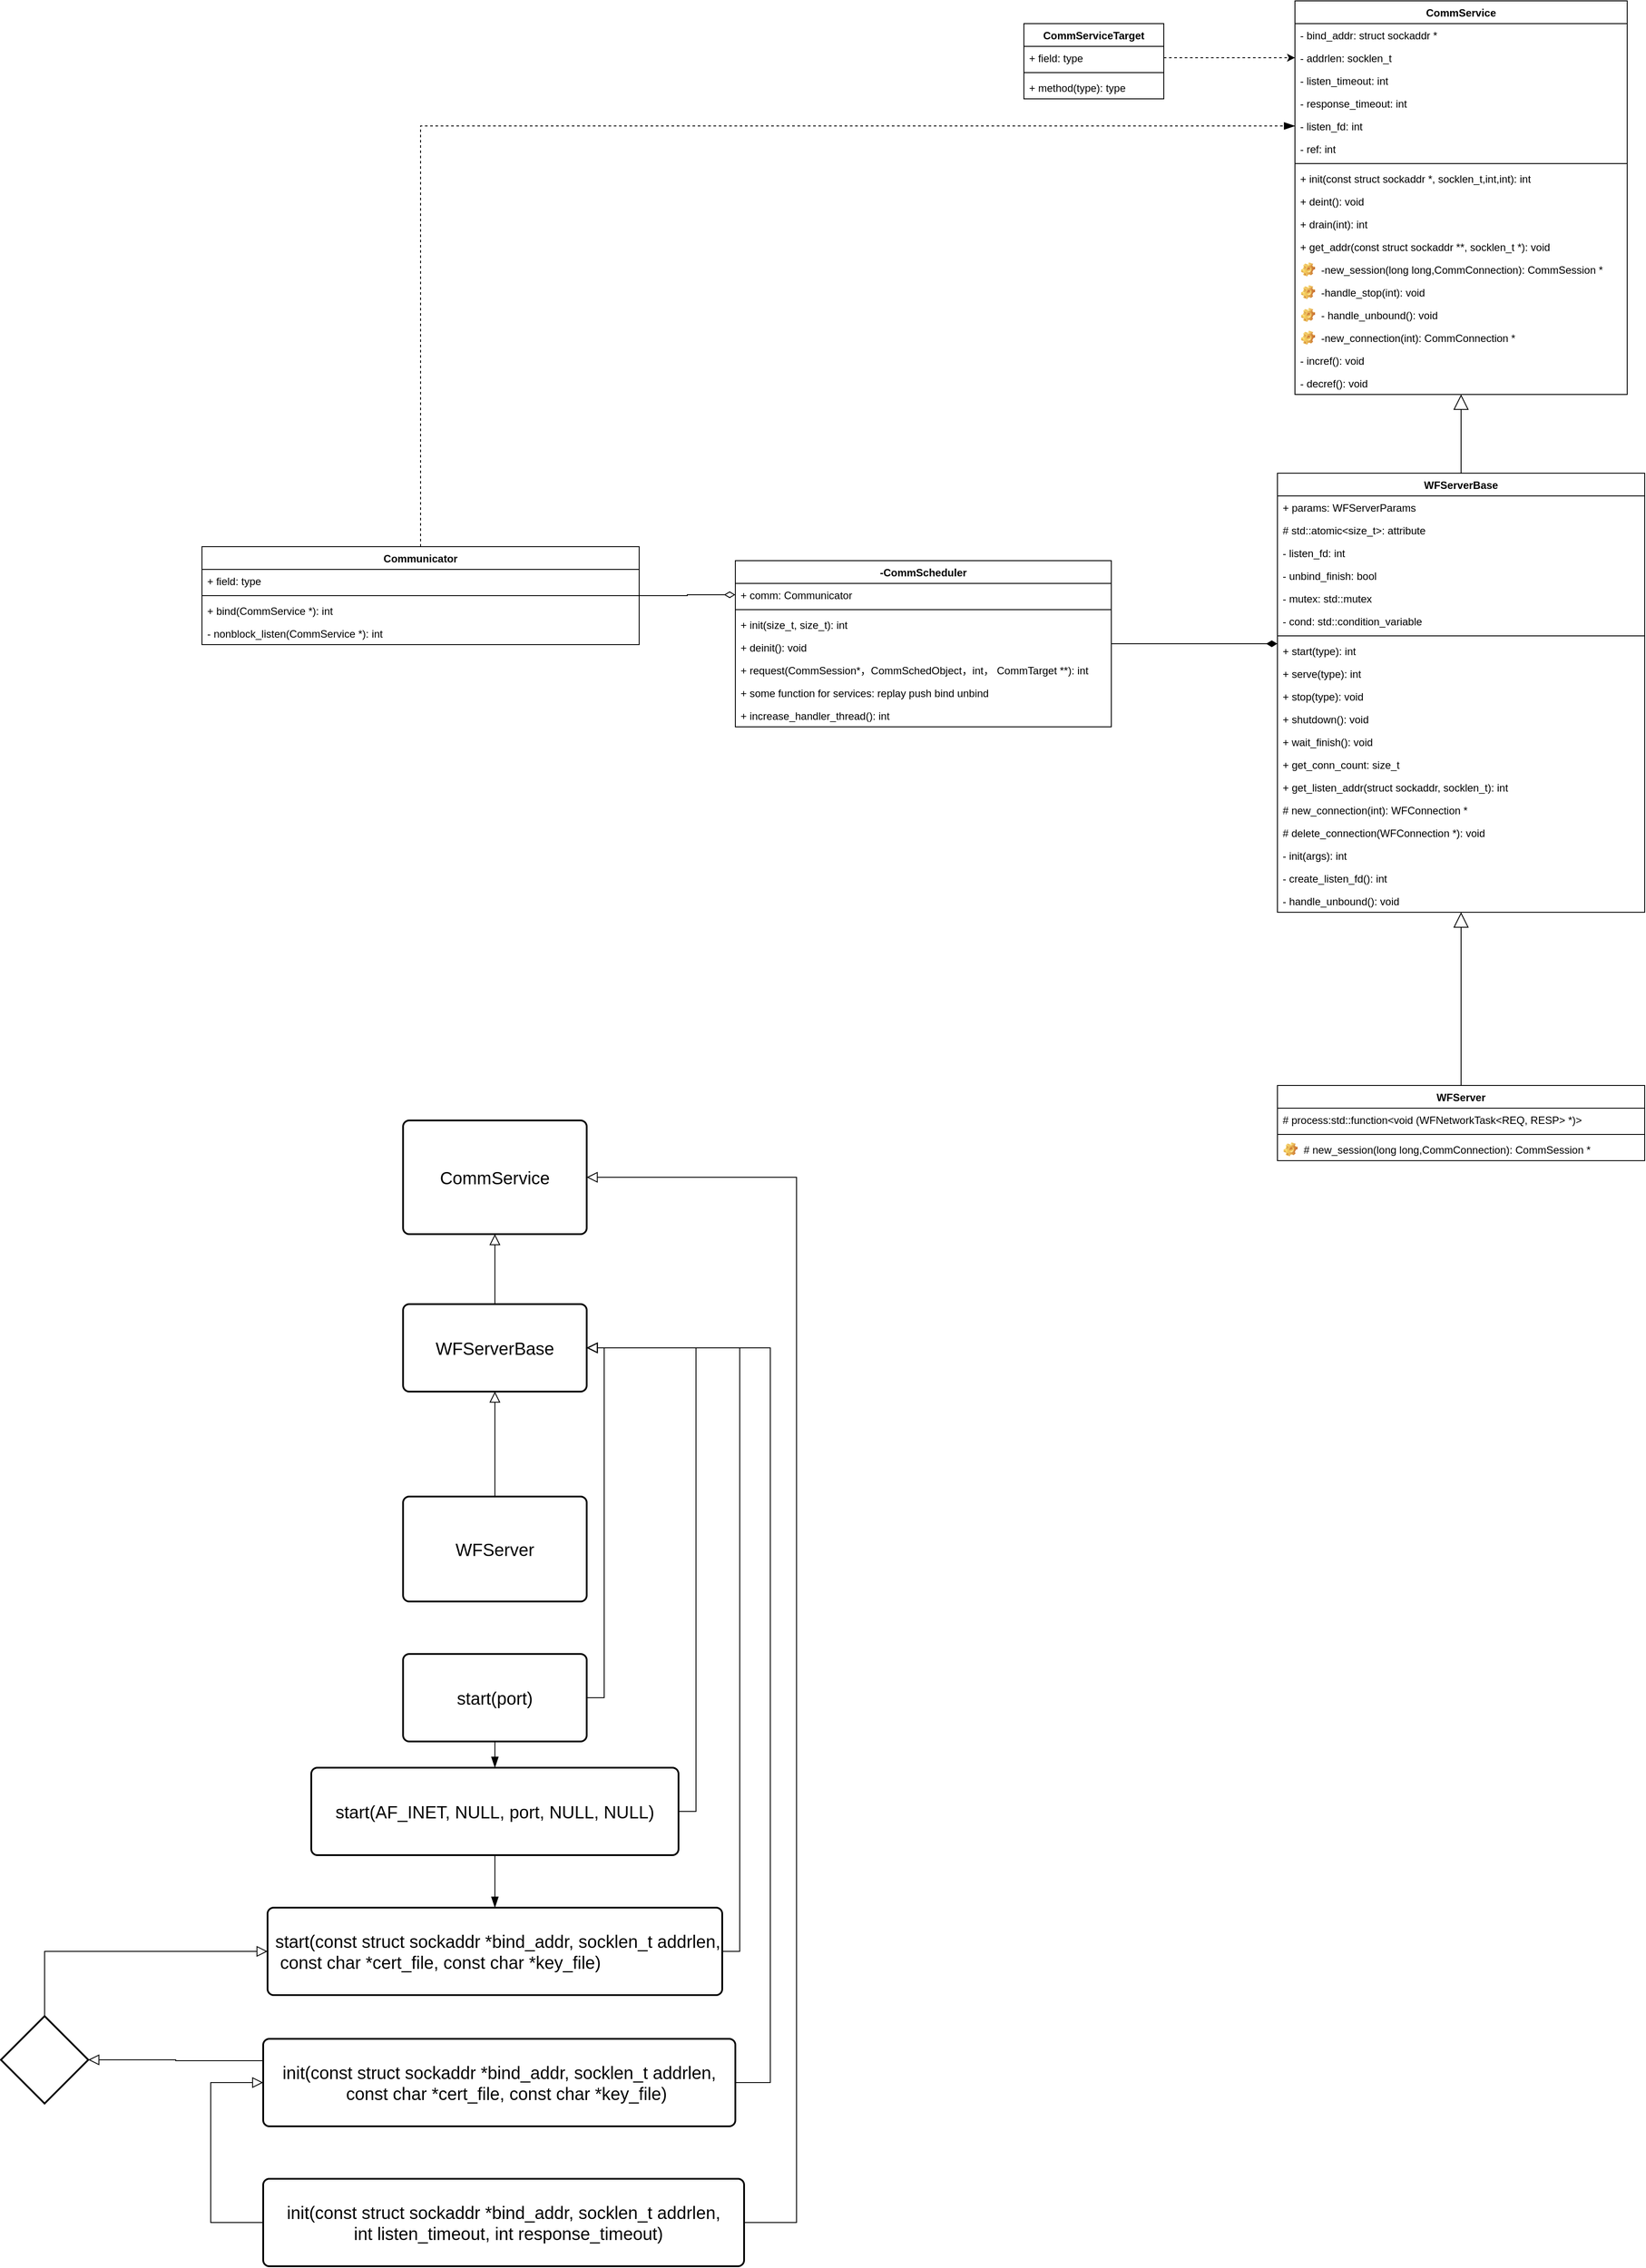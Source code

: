 <mxfile version="17.4.6" type="github">
  <diagram id="-gLdYe9IQShybVuFdfvP" name="Page-1">
    <mxGraphModel dx="2267" dy="2109" grid="1" gridSize="10" guides="1" tooltips="1" connect="1" arrows="1" fold="1" page="1" pageScale="1" pageWidth="827" pageHeight="1169" math="0" shadow="0">
      <root>
        <mxCell id="0" />
        <mxCell id="1" parent="0" />
        <mxCell id="AitUL1UvvsEHuGmrnNIb-12" style="edgeStyle=orthogonalEdgeStyle;rounded=0;orthogonalLoop=1;jettySize=auto;html=1;exitX=0.5;exitY=0;exitDx=0;exitDy=0;entryX=0.5;entryY=1;entryDx=0;entryDy=0;endArrow=block;endFill=0;endSize=15;" parent="1" source="AitUL1UvvsEHuGmrnNIb-1" target="AitUL1UvvsEHuGmrnNIb-6" edge="1">
          <mxGeometry relative="1" as="geometry" />
        </mxCell>
        <mxCell id="AitUL1UvvsEHuGmrnNIb-1" value="WFServer" style="swimlane;fontStyle=1;align=center;verticalAlign=top;childLayout=stackLayout;horizontal=1;startSize=26;horizontalStack=0;resizeParent=1;resizeParentMax=0;resizeLast=0;collapsible=1;marginBottom=0;" parent="1" vertex="1">
          <mxGeometry x="40" y="370" width="420" height="86" as="geometry" />
        </mxCell>
        <mxCell id="AitUL1UvvsEHuGmrnNIb-2" value="# process:std::function&lt;void (WFNetworkTask&lt;REQ, RESP&gt; *)&gt;  " style="text;strokeColor=none;fillColor=none;align=left;verticalAlign=top;spacingLeft=4;spacingRight=4;overflow=hidden;rotatable=0;points=[[0,0.5],[1,0.5]];portConstraint=eastwest;" parent="AitUL1UvvsEHuGmrnNIb-1" vertex="1">
          <mxGeometry y="26" width="420" height="26" as="geometry" />
        </mxCell>
        <mxCell id="AitUL1UvvsEHuGmrnNIb-3" value="" style="line;strokeWidth=1;fillColor=none;align=left;verticalAlign=middle;spacingTop=-1;spacingLeft=3;spacingRight=3;rotatable=0;labelPosition=right;points=[];portConstraint=eastwest;" parent="AitUL1UvvsEHuGmrnNIb-1" vertex="1">
          <mxGeometry y="52" width="420" height="8" as="geometry" />
        </mxCell>
        <mxCell id="AitUL1UvvsEHuGmrnNIb-5" value="# new_session(long long,CommConnection): CommSession *" style="label;fontStyle=0;strokeColor=none;fillColor=none;align=left;verticalAlign=top;overflow=hidden;spacingLeft=28;spacingRight=4;rotatable=0;points=[[0,0.5],[1,0.5]];portConstraint=eastwest;imageWidth=16;imageHeight=16;image=img/clipart/Gear_128x128.png" parent="AitUL1UvvsEHuGmrnNIb-1" vertex="1">
          <mxGeometry y="60" width="420" height="26" as="geometry" />
        </mxCell>
        <mxCell id="AitUL1UvvsEHuGmrnNIb-34" style="edgeStyle=orthogonalEdgeStyle;rounded=0;orthogonalLoop=1;jettySize=auto;html=1;exitX=0.5;exitY=0;exitDx=0;exitDy=0;entryX=0.5;entryY=1;entryDx=0;entryDy=0;endArrow=block;endFill=0;endSize=15;" parent="1" source="AitUL1UvvsEHuGmrnNIb-6" target="AitUL1UvvsEHuGmrnNIb-30" edge="1">
          <mxGeometry relative="1" as="geometry" />
        </mxCell>
        <mxCell id="AitUL1UvvsEHuGmrnNIb-6" value="WFServerBase" style="swimlane;fontStyle=1;align=center;verticalAlign=top;childLayout=stackLayout;horizontal=1;startSize=26;horizontalStack=0;resizeParent=1;resizeParentMax=0;resizeLast=0;collapsible=1;marginBottom=0;" parent="1" vertex="1">
          <mxGeometry x="40" y="-330" width="420" height="502" as="geometry" />
        </mxCell>
        <mxCell id="AitUL1UvvsEHuGmrnNIb-7" value="+ params: WFServerParams" style="text;strokeColor=none;fillColor=none;align=left;verticalAlign=top;spacingLeft=4;spacingRight=4;overflow=hidden;rotatable=0;points=[[0,0.5],[1,0.5]];portConstraint=eastwest;" parent="AitUL1UvvsEHuGmrnNIb-6" vertex="1">
          <mxGeometry y="26" width="420" height="26" as="geometry" />
        </mxCell>
        <mxCell id="AitUL1UvvsEHuGmrnNIb-23" value="# std::atomic&lt;size_t&gt;: attribute" style="text;strokeColor=none;fillColor=none;align=left;verticalAlign=top;spacingLeft=4;spacingRight=4;overflow=hidden;rotatable=0;points=[[0,0.5],[1,0.5]];portConstraint=eastwest;" parent="AitUL1UvvsEHuGmrnNIb-6" vertex="1">
          <mxGeometry y="52" width="420" height="26" as="geometry" />
        </mxCell>
        <mxCell id="AitUL1UvvsEHuGmrnNIb-25" value="- listen_fd: int" style="text;strokeColor=none;fillColor=none;align=left;verticalAlign=top;spacingLeft=4;spacingRight=4;overflow=hidden;rotatable=0;points=[[0,0.5],[1,0.5]];portConstraint=eastwest;" parent="AitUL1UvvsEHuGmrnNIb-6" vertex="1">
          <mxGeometry y="78" width="420" height="26" as="geometry" />
        </mxCell>
        <mxCell id="AitUL1UvvsEHuGmrnNIb-26" value="- unbind_finish: bool" style="text;strokeColor=none;fillColor=none;align=left;verticalAlign=top;spacingLeft=4;spacingRight=4;overflow=hidden;rotatable=0;points=[[0,0.5],[1,0.5]];portConstraint=eastwest;" parent="AitUL1UvvsEHuGmrnNIb-6" vertex="1">
          <mxGeometry y="104" width="420" height="26" as="geometry" />
        </mxCell>
        <mxCell id="AitUL1UvvsEHuGmrnNIb-27" value="- mutex: std::mutex" style="text;strokeColor=none;fillColor=none;align=left;verticalAlign=top;spacingLeft=4;spacingRight=4;overflow=hidden;rotatable=0;points=[[0,0.5],[1,0.5]];portConstraint=eastwest;" parent="AitUL1UvvsEHuGmrnNIb-6" vertex="1">
          <mxGeometry y="130" width="420" height="26" as="geometry" />
        </mxCell>
        <mxCell id="AitUL1UvvsEHuGmrnNIb-28" value="- cond: std::condition_variable" style="text;strokeColor=none;fillColor=none;align=left;verticalAlign=top;spacingLeft=4;spacingRight=4;overflow=hidden;rotatable=0;points=[[0,0.5],[1,0.5]];portConstraint=eastwest;" parent="AitUL1UvvsEHuGmrnNIb-6" vertex="1">
          <mxGeometry y="156" width="420" height="26" as="geometry" />
        </mxCell>
        <mxCell id="AitUL1UvvsEHuGmrnNIb-8" value="" style="line;strokeWidth=1;fillColor=none;align=left;verticalAlign=middle;spacingTop=-1;spacingLeft=3;spacingRight=3;rotatable=0;labelPosition=right;points=[];portConstraint=eastwest;" parent="AitUL1UvvsEHuGmrnNIb-6" vertex="1">
          <mxGeometry y="182" width="420" height="8" as="geometry" />
        </mxCell>
        <mxCell id="AitUL1UvvsEHuGmrnNIb-9" value="+ start(type): int" style="text;strokeColor=none;fillColor=none;align=left;verticalAlign=top;spacingLeft=4;spacingRight=4;overflow=hidden;rotatable=0;points=[[0,0.5],[1,0.5]];portConstraint=eastwest;" parent="AitUL1UvvsEHuGmrnNIb-6" vertex="1">
          <mxGeometry y="190" width="420" height="26" as="geometry" />
        </mxCell>
        <mxCell id="AitUL1UvvsEHuGmrnNIb-13" value="+ serve(type): int" style="text;strokeColor=none;fillColor=none;align=left;verticalAlign=top;spacingLeft=4;spacingRight=4;overflow=hidden;rotatable=0;points=[[0,0.5],[1,0.5]];portConstraint=eastwest;" parent="AitUL1UvvsEHuGmrnNIb-6" vertex="1">
          <mxGeometry y="216" width="420" height="26" as="geometry" />
        </mxCell>
        <mxCell id="AitUL1UvvsEHuGmrnNIb-14" value="+ stop(type): void" style="text;strokeColor=none;fillColor=none;align=left;verticalAlign=top;spacingLeft=4;spacingRight=4;overflow=hidden;rotatable=0;points=[[0,0.5],[1,0.5]];portConstraint=eastwest;" parent="AitUL1UvvsEHuGmrnNIb-6" vertex="1">
          <mxGeometry y="242" width="420" height="26" as="geometry" />
        </mxCell>
        <mxCell id="AitUL1UvvsEHuGmrnNIb-15" value="+ shutdown(): void" style="text;strokeColor=none;fillColor=none;align=left;verticalAlign=top;spacingLeft=4;spacingRight=4;overflow=hidden;rotatable=0;points=[[0,0.5],[1,0.5]];portConstraint=eastwest;" parent="AitUL1UvvsEHuGmrnNIb-6" vertex="1">
          <mxGeometry y="268" width="420" height="26" as="geometry" />
        </mxCell>
        <mxCell id="AitUL1UvvsEHuGmrnNIb-16" value="+ wait_finish(): void" style="text;strokeColor=none;fillColor=none;align=left;verticalAlign=top;spacingLeft=4;spacingRight=4;overflow=hidden;rotatable=0;points=[[0,0.5],[1,0.5]];portConstraint=eastwest;" parent="AitUL1UvvsEHuGmrnNIb-6" vertex="1">
          <mxGeometry y="294" width="420" height="26" as="geometry" />
        </mxCell>
        <mxCell id="AitUL1UvvsEHuGmrnNIb-17" value="+ get_conn_count: size_t" style="text;strokeColor=none;fillColor=none;align=left;verticalAlign=top;spacingLeft=4;spacingRight=4;overflow=hidden;rotatable=0;points=[[0,0.5],[1,0.5]];portConstraint=eastwest;" parent="AitUL1UvvsEHuGmrnNIb-6" vertex="1">
          <mxGeometry y="320" width="420" height="26" as="geometry" />
        </mxCell>
        <mxCell id="AitUL1UvvsEHuGmrnNIb-18" value="+ get_listen_addr(struct sockaddr, socklen_t): int" style="text;strokeColor=none;fillColor=none;align=left;verticalAlign=top;spacingLeft=4;spacingRight=4;overflow=hidden;rotatable=0;points=[[0,0.5],[1,0.5]];portConstraint=eastwest;" parent="AitUL1UvvsEHuGmrnNIb-6" vertex="1">
          <mxGeometry y="346" width="420" height="26" as="geometry" />
        </mxCell>
        <mxCell id="AitUL1UvvsEHuGmrnNIb-19" value="# new_connection(int): WFConnection *" style="text;strokeColor=none;fillColor=none;align=left;verticalAlign=top;spacingLeft=4;spacingRight=4;overflow=hidden;rotatable=0;points=[[0,0.5],[1,0.5]];portConstraint=eastwest;" parent="AitUL1UvvsEHuGmrnNIb-6" vertex="1">
          <mxGeometry y="372" width="420" height="26" as="geometry" />
        </mxCell>
        <mxCell id="AitUL1UvvsEHuGmrnNIb-20" value="# delete_connection(WFConnection *): void" style="text;strokeColor=none;fillColor=none;align=left;verticalAlign=top;spacingLeft=4;spacingRight=4;overflow=hidden;rotatable=0;points=[[0,0.5],[1,0.5]];portConstraint=eastwest;" parent="AitUL1UvvsEHuGmrnNIb-6" vertex="1">
          <mxGeometry y="398" width="420" height="26" as="geometry" />
        </mxCell>
        <mxCell id="AitUL1UvvsEHuGmrnNIb-21" value="- init(args): int" style="text;strokeColor=none;fillColor=none;align=left;verticalAlign=top;spacingLeft=4;spacingRight=4;overflow=hidden;rotatable=0;points=[[0,0.5],[1,0.5]];portConstraint=eastwest;" parent="AitUL1UvvsEHuGmrnNIb-6" vertex="1">
          <mxGeometry y="424" width="420" height="26" as="geometry" />
        </mxCell>
        <mxCell id="AitUL1UvvsEHuGmrnNIb-22" value="- create_listen_fd(): int" style="text;strokeColor=none;fillColor=none;align=left;verticalAlign=top;spacingLeft=4;spacingRight=4;overflow=hidden;rotatable=0;points=[[0,0.5],[1,0.5]];portConstraint=eastwest;" parent="AitUL1UvvsEHuGmrnNIb-6" vertex="1">
          <mxGeometry y="450" width="420" height="26" as="geometry" />
        </mxCell>
        <mxCell id="AitUL1UvvsEHuGmrnNIb-24" value="- handle_unbound(): void" style="text;strokeColor=none;fillColor=none;align=left;verticalAlign=top;spacingLeft=4;spacingRight=4;overflow=hidden;rotatable=0;points=[[0,0.5],[1,0.5]];portConstraint=eastwest;" parent="AitUL1UvvsEHuGmrnNIb-6" vertex="1">
          <mxGeometry y="476" width="420" height="26" as="geometry" />
        </mxCell>
        <mxCell id="AitUL1UvvsEHuGmrnNIb-30" value="CommService" style="swimlane;fontStyle=1;align=center;verticalAlign=top;childLayout=stackLayout;horizontal=1;startSize=26;horizontalStack=0;resizeParent=1;resizeParentMax=0;resizeLast=0;collapsible=1;marginBottom=0;" parent="1" vertex="1">
          <mxGeometry x="60" y="-870" width="380" height="450" as="geometry" />
        </mxCell>
        <mxCell id="AitUL1UvvsEHuGmrnNIb-31" value="- bind_addr: struct sockaddr *" style="text;strokeColor=none;fillColor=none;align=left;verticalAlign=top;spacingLeft=4;spacingRight=4;overflow=hidden;rotatable=0;points=[[0,0.5],[1,0.5]];portConstraint=eastwest;" parent="AitUL1UvvsEHuGmrnNIb-30" vertex="1">
          <mxGeometry y="26" width="380" height="26" as="geometry" />
        </mxCell>
        <mxCell id="XyF5Cgui48ICoQiVa3NC-12" value="- addrlen: socklen_t" style="text;strokeColor=none;fillColor=none;align=left;verticalAlign=top;spacingLeft=4;spacingRight=4;overflow=hidden;rotatable=0;points=[[0,0.5],[1,0.5]];portConstraint=eastwest;" vertex="1" parent="AitUL1UvvsEHuGmrnNIb-30">
          <mxGeometry y="52" width="380" height="26" as="geometry" />
        </mxCell>
        <mxCell id="XyF5Cgui48ICoQiVa3NC-13" value="- listen_timeout: int" style="text;strokeColor=none;fillColor=none;align=left;verticalAlign=top;spacingLeft=4;spacingRight=4;overflow=hidden;rotatable=0;points=[[0,0.5],[1,0.5]];portConstraint=eastwest;" vertex="1" parent="AitUL1UvvsEHuGmrnNIb-30">
          <mxGeometry y="78" width="380" height="26" as="geometry" />
        </mxCell>
        <mxCell id="XyF5Cgui48ICoQiVa3NC-14" value="- response_timeout: int" style="text;strokeColor=none;fillColor=none;align=left;verticalAlign=top;spacingLeft=4;spacingRight=4;overflow=hidden;rotatable=0;points=[[0,0.5],[1,0.5]];portConstraint=eastwest;" vertex="1" parent="AitUL1UvvsEHuGmrnNIb-30">
          <mxGeometry y="104" width="380" height="26" as="geometry" />
        </mxCell>
        <mxCell id="XyF5Cgui48ICoQiVa3NC-16" value="- listen_fd: int" style="text;strokeColor=none;fillColor=none;align=left;verticalAlign=top;spacingLeft=4;spacingRight=4;overflow=hidden;rotatable=0;points=[[0,0.5],[1,0.5]];portConstraint=eastwest;" vertex="1" parent="AitUL1UvvsEHuGmrnNIb-30">
          <mxGeometry y="130" width="380" height="26" as="geometry" />
        </mxCell>
        <mxCell id="XyF5Cgui48ICoQiVa3NC-17" value="- ref: int" style="text;strokeColor=none;fillColor=none;align=left;verticalAlign=top;spacingLeft=4;spacingRight=4;overflow=hidden;rotatable=0;points=[[0,0.5],[1,0.5]];portConstraint=eastwest;" vertex="1" parent="AitUL1UvvsEHuGmrnNIb-30">
          <mxGeometry y="156" width="380" height="26" as="geometry" />
        </mxCell>
        <mxCell id="AitUL1UvvsEHuGmrnNIb-32" value="" style="line;strokeWidth=1;fillColor=none;align=left;verticalAlign=middle;spacingTop=-1;spacingLeft=3;spacingRight=3;rotatable=0;labelPosition=right;points=[];portConstraint=eastwest;" parent="AitUL1UvvsEHuGmrnNIb-30" vertex="1">
          <mxGeometry y="182" width="380" height="8" as="geometry" />
        </mxCell>
        <mxCell id="AitUL1UvvsEHuGmrnNIb-33" value="+ init(const struct sockaddr *, socklen_t,int,int): int" style="text;strokeColor=none;fillColor=none;align=left;verticalAlign=top;spacingLeft=4;spacingRight=4;overflow=hidden;rotatable=0;points=[[0,0.5],[1,0.5]];portConstraint=eastwest;" parent="AitUL1UvvsEHuGmrnNIb-30" vertex="1">
          <mxGeometry y="190" width="380" height="26" as="geometry" />
        </mxCell>
        <mxCell id="XyF5Cgui48ICoQiVa3NC-1" value="+ deint(): void" style="text;strokeColor=none;fillColor=none;align=left;verticalAlign=top;spacingLeft=4;spacingRight=4;overflow=hidden;rotatable=0;points=[[0,0.5],[1,0.5]];portConstraint=eastwest;" vertex="1" parent="AitUL1UvvsEHuGmrnNIb-30">
          <mxGeometry y="216" width="380" height="26" as="geometry" />
        </mxCell>
        <mxCell id="XyF5Cgui48ICoQiVa3NC-2" value="+ drain(int): int" style="text;strokeColor=none;fillColor=none;align=left;verticalAlign=top;spacingLeft=4;spacingRight=4;overflow=hidden;rotatable=0;points=[[0,0.5],[1,0.5]];portConstraint=eastwest;" vertex="1" parent="AitUL1UvvsEHuGmrnNIb-30">
          <mxGeometry y="242" width="380" height="26" as="geometry" />
        </mxCell>
        <mxCell id="XyF5Cgui48ICoQiVa3NC-3" value="+ get_addr(const struct sockaddr **, socklen_t *): void" style="text;strokeColor=none;fillColor=none;align=left;verticalAlign=top;spacingLeft=4;spacingRight=4;overflow=hidden;rotatable=0;points=[[0,0.5],[1,0.5]];portConstraint=eastwest;" vertex="1" parent="AitUL1UvvsEHuGmrnNIb-30">
          <mxGeometry y="268" width="380" height="26" as="geometry" />
        </mxCell>
        <mxCell id="XyF5Cgui48ICoQiVa3NC-7" value="-new_session(long long,CommConnection): CommSession *" style="label;fontStyle=0;strokeColor=none;fillColor=none;align=left;verticalAlign=top;overflow=hidden;spacingLeft=28;spacingRight=4;rotatable=0;points=[[0,0.5],[1,0.5]];portConstraint=eastwest;imageWidth=16;imageHeight=16;image=img/clipart/Gear_128x128.png" vertex="1" parent="AitUL1UvvsEHuGmrnNIb-30">
          <mxGeometry y="294" width="380" height="26" as="geometry" />
        </mxCell>
        <mxCell id="XyF5Cgui48ICoQiVa3NC-9" value="-handle_stop(int): void" style="label;fontStyle=0;strokeColor=none;fillColor=none;align=left;verticalAlign=top;overflow=hidden;spacingLeft=28;spacingRight=4;rotatable=0;points=[[0,0.5],[1,0.5]];portConstraint=eastwest;imageWidth=16;imageHeight=16;image=img/clipart/Gear_128x128.png" vertex="1" parent="AitUL1UvvsEHuGmrnNIb-30">
          <mxGeometry y="320" width="380" height="26" as="geometry" />
        </mxCell>
        <mxCell id="XyF5Cgui48ICoQiVa3NC-8" value="- handle_unbound(): void" style="label;fontStyle=0;strokeColor=none;fillColor=none;align=left;verticalAlign=top;overflow=hidden;spacingLeft=28;spacingRight=4;rotatable=0;points=[[0,0.5],[1,0.5]];portConstraint=eastwest;imageWidth=16;imageHeight=16;image=img/clipart/Gear_128x128.png" vertex="1" parent="AitUL1UvvsEHuGmrnNIb-30">
          <mxGeometry y="346" width="380" height="26" as="geometry" />
        </mxCell>
        <mxCell id="XyF5Cgui48ICoQiVa3NC-10" value="-new_connection(int): CommConnection *" style="label;fontStyle=0;strokeColor=none;fillColor=none;align=left;verticalAlign=top;overflow=hidden;spacingLeft=28;spacingRight=4;rotatable=0;points=[[0,0.5],[1,0.5]];portConstraint=eastwest;imageWidth=16;imageHeight=16;image=img/clipart/Gear_128x128.png" vertex="1" parent="AitUL1UvvsEHuGmrnNIb-30">
          <mxGeometry y="372" width="380" height="26" as="geometry" />
        </mxCell>
        <mxCell id="XyF5Cgui48ICoQiVa3NC-18" value="- incref(): void" style="text;strokeColor=none;fillColor=none;align=left;verticalAlign=top;spacingLeft=4;spacingRight=4;overflow=hidden;rotatable=0;points=[[0,0.5],[1,0.5]];portConstraint=eastwest;" vertex="1" parent="AitUL1UvvsEHuGmrnNIb-30">
          <mxGeometry y="398" width="380" height="26" as="geometry" />
        </mxCell>
        <mxCell id="XyF5Cgui48ICoQiVa3NC-19" value="- decref(): void" style="text;strokeColor=none;fillColor=none;align=left;verticalAlign=top;spacingLeft=4;spacingRight=4;overflow=hidden;rotatable=0;points=[[0,0.5],[1,0.5]];portConstraint=eastwest;" vertex="1" parent="AitUL1UvvsEHuGmrnNIb-30">
          <mxGeometry y="424" width="380" height="26" as="geometry" />
        </mxCell>
        <mxCell id="XyF5Cgui48ICoQiVa3NC-20" value="CommServiceTarget" style="swimlane;fontStyle=1;align=center;verticalAlign=top;childLayout=stackLayout;horizontal=1;startSize=26;horizontalStack=0;resizeParent=1;resizeParentMax=0;resizeLast=0;collapsible=1;marginBottom=0;" vertex="1" parent="1">
          <mxGeometry x="-250" y="-844" width="160" height="86" as="geometry" />
        </mxCell>
        <mxCell id="XyF5Cgui48ICoQiVa3NC-21" value="+ field: type" style="text;strokeColor=none;fillColor=none;align=left;verticalAlign=top;spacingLeft=4;spacingRight=4;overflow=hidden;rotatable=0;points=[[0,0.5],[1,0.5]];portConstraint=eastwest;" vertex="1" parent="XyF5Cgui48ICoQiVa3NC-20">
          <mxGeometry y="26" width="160" height="26" as="geometry" />
        </mxCell>
        <mxCell id="XyF5Cgui48ICoQiVa3NC-22" value="" style="line;strokeWidth=1;fillColor=none;align=left;verticalAlign=middle;spacingTop=-1;spacingLeft=3;spacingRight=3;rotatable=0;labelPosition=right;points=[];portConstraint=eastwest;" vertex="1" parent="XyF5Cgui48ICoQiVa3NC-20">
          <mxGeometry y="52" width="160" height="8" as="geometry" />
        </mxCell>
        <mxCell id="XyF5Cgui48ICoQiVa3NC-23" value="+ method(type): type" style="text;strokeColor=none;fillColor=none;align=left;verticalAlign=top;spacingLeft=4;spacingRight=4;overflow=hidden;rotatable=0;points=[[0,0.5],[1,0.5]];portConstraint=eastwest;" vertex="1" parent="XyF5Cgui48ICoQiVa3NC-20">
          <mxGeometry y="60" width="160" height="26" as="geometry" />
        </mxCell>
        <mxCell id="XyF5Cgui48ICoQiVa3NC-29" style="edgeStyle=orthogonalEdgeStyle;rounded=0;orthogonalLoop=1;jettySize=auto;html=1;exitX=1;exitY=0.5;exitDx=0;exitDy=0;entryX=0;entryY=0.5;entryDx=0;entryDy=0;dashed=1;" edge="1" parent="1" source="XyF5Cgui48ICoQiVa3NC-21" target="XyF5Cgui48ICoQiVa3NC-12">
          <mxGeometry relative="1" as="geometry" />
        </mxCell>
        <mxCell id="XyF5Cgui48ICoQiVa3NC-38" style="edgeStyle=orthogonalEdgeStyle;rounded=0;orthogonalLoop=1;jettySize=auto;html=1;entryX=0;entryY=0.5;entryDx=0;entryDy=0;endArrow=diamondThin;endFill=1;endSize=10;" edge="1" parent="1" source="XyF5Cgui48ICoQiVa3NC-30">
          <mxGeometry relative="1" as="geometry">
            <mxPoint x="40" y="-135" as="targetPoint" />
          </mxGeometry>
        </mxCell>
        <mxCell id="XyF5Cgui48ICoQiVa3NC-30" value="-CommScheduler" style="swimlane;fontStyle=1;align=center;verticalAlign=top;childLayout=stackLayout;horizontal=1;startSize=26;horizontalStack=0;resizeParent=1;resizeParentMax=0;resizeLast=0;collapsible=1;marginBottom=0;" vertex="1" parent="1">
          <mxGeometry x="-580" y="-230" width="430" height="190" as="geometry" />
        </mxCell>
        <mxCell id="XyF5Cgui48ICoQiVa3NC-31" value="+ comm: Communicator" style="text;strokeColor=none;fillColor=none;align=left;verticalAlign=top;spacingLeft=4;spacingRight=4;overflow=hidden;rotatable=0;points=[[0,0.5],[1,0.5]];portConstraint=eastwest;" vertex="1" parent="XyF5Cgui48ICoQiVa3NC-30">
          <mxGeometry y="26" width="430" height="26" as="geometry" />
        </mxCell>
        <mxCell id="XyF5Cgui48ICoQiVa3NC-32" value="" style="line;strokeWidth=1;fillColor=none;align=left;verticalAlign=middle;spacingTop=-1;spacingLeft=3;spacingRight=3;rotatable=0;labelPosition=right;points=[];portConstraint=eastwest;" vertex="1" parent="XyF5Cgui48ICoQiVa3NC-30">
          <mxGeometry y="52" width="430" height="8" as="geometry" />
        </mxCell>
        <mxCell id="XyF5Cgui48ICoQiVa3NC-33" value="+ init(size_t, size_t): int" style="text;strokeColor=none;fillColor=none;align=left;verticalAlign=top;spacingLeft=4;spacingRight=4;overflow=hidden;rotatable=0;points=[[0,0.5],[1,0.5]];portConstraint=eastwest;" vertex="1" parent="XyF5Cgui48ICoQiVa3NC-30">
          <mxGeometry y="60" width="430" height="26" as="geometry" />
        </mxCell>
        <mxCell id="XyF5Cgui48ICoQiVa3NC-34" value="+ deinit(): void" style="text;strokeColor=none;fillColor=none;align=left;verticalAlign=top;spacingLeft=4;spacingRight=4;overflow=hidden;rotatable=0;points=[[0,0.5],[1,0.5]];portConstraint=eastwest;" vertex="1" parent="XyF5Cgui48ICoQiVa3NC-30">
          <mxGeometry y="86" width="430" height="26" as="geometry" />
        </mxCell>
        <mxCell id="XyF5Cgui48ICoQiVa3NC-35" value="+ request(CommSession*，CommSchedObject，int， CommTarget **): int" style="text;strokeColor=none;fillColor=none;align=left;verticalAlign=top;spacingLeft=4;spacingRight=4;overflow=hidden;rotatable=0;points=[[0,0.5],[1,0.5]];portConstraint=eastwest;" vertex="1" parent="XyF5Cgui48ICoQiVa3NC-30">
          <mxGeometry y="112" width="430" height="26" as="geometry" />
        </mxCell>
        <mxCell id="XyF5Cgui48ICoQiVa3NC-36" value="+ some function for services: replay push bind unbind" style="text;strokeColor=none;fillColor=none;align=left;verticalAlign=top;spacingLeft=4;spacingRight=4;overflow=hidden;rotatable=0;points=[[0,0.5],[1,0.5]];portConstraint=eastwest;" vertex="1" parent="XyF5Cgui48ICoQiVa3NC-30">
          <mxGeometry y="138" width="430" height="26" as="geometry" />
        </mxCell>
        <mxCell id="XyF5Cgui48ICoQiVa3NC-37" value="+ increase_handler_thread(): int" style="text;strokeColor=none;fillColor=none;align=left;verticalAlign=top;spacingLeft=4;spacingRight=4;overflow=hidden;rotatable=0;points=[[0,0.5],[1,0.5]];portConstraint=eastwest;" vertex="1" parent="XyF5Cgui48ICoQiVa3NC-30">
          <mxGeometry y="164" width="430" height="26" as="geometry" />
        </mxCell>
        <mxCell id="XyF5Cgui48ICoQiVa3NC-43" style="edgeStyle=orthogonalEdgeStyle;rounded=0;orthogonalLoop=1;jettySize=auto;html=1;entryX=0;entryY=0.5;entryDx=0;entryDy=0;endArrow=diamondThin;endFill=0;endSize=10;" edge="1" parent="1" source="XyF5Cgui48ICoQiVa3NC-39" target="XyF5Cgui48ICoQiVa3NC-31">
          <mxGeometry relative="1" as="geometry" />
        </mxCell>
        <mxCell id="XyF5Cgui48ICoQiVa3NC-45" style="edgeStyle=orthogonalEdgeStyle;rounded=0;orthogonalLoop=1;jettySize=auto;html=1;exitX=0.5;exitY=0;exitDx=0;exitDy=0;entryX=0;entryY=0.5;entryDx=0;entryDy=0;dashed=1;endArrow=blockThin;endFill=1;endSize=10;" edge="1" parent="1" source="XyF5Cgui48ICoQiVa3NC-39" target="XyF5Cgui48ICoQiVa3NC-16">
          <mxGeometry relative="1" as="geometry" />
        </mxCell>
        <mxCell id="XyF5Cgui48ICoQiVa3NC-39" value="Communicator" style="swimlane;fontStyle=1;align=center;verticalAlign=top;childLayout=stackLayout;horizontal=1;startSize=26;horizontalStack=0;resizeParent=1;resizeParentMax=0;resizeLast=0;collapsible=1;marginBottom=0;" vertex="1" parent="1">
          <mxGeometry x="-1190" y="-246" width="500" height="112" as="geometry" />
        </mxCell>
        <mxCell id="XyF5Cgui48ICoQiVa3NC-40" value="+ field: type" style="text;strokeColor=none;fillColor=none;align=left;verticalAlign=top;spacingLeft=4;spacingRight=4;overflow=hidden;rotatable=0;points=[[0,0.5],[1,0.5]];portConstraint=eastwest;" vertex="1" parent="XyF5Cgui48ICoQiVa3NC-39">
          <mxGeometry y="26" width="500" height="26" as="geometry" />
        </mxCell>
        <mxCell id="XyF5Cgui48ICoQiVa3NC-41" value="" style="line;strokeWidth=1;fillColor=none;align=left;verticalAlign=middle;spacingTop=-1;spacingLeft=3;spacingRight=3;rotatable=0;labelPosition=right;points=[];portConstraint=eastwest;" vertex="1" parent="XyF5Cgui48ICoQiVa3NC-39">
          <mxGeometry y="52" width="500" height="8" as="geometry" />
        </mxCell>
        <mxCell id="XyF5Cgui48ICoQiVa3NC-42" value="+ bind(CommService *): int" style="text;strokeColor=none;fillColor=none;align=left;verticalAlign=top;spacingLeft=4;spacingRight=4;overflow=hidden;rotatable=0;points=[[0,0.5],[1,0.5]];portConstraint=eastwest;" vertex="1" parent="XyF5Cgui48ICoQiVa3NC-39">
          <mxGeometry y="60" width="500" height="26" as="geometry" />
        </mxCell>
        <mxCell id="XyF5Cgui48ICoQiVa3NC-46" value="- nonblock_listen(CommService *): int" style="text;strokeColor=none;fillColor=none;align=left;verticalAlign=top;spacingLeft=4;spacingRight=4;overflow=hidden;rotatable=0;points=[[0,0.5],[1,0.5]];portConstraint=eastwest;" vertex="1" parent="XyF5Cgui48ICoQiVa3NC-39">
          <mxGeometry y="86" width="500" height="26" as="geometry" />
        </mxCell>
        <mxCell id="XyF5Cgui48ICoQiVa3NC-48" value="CommService" style="rounded=1;whiteSpace=wrap;html=1;absoluteArcSize=1;arcSize=14;strokeWidth=2;fontSize=20;" vertex="1" parent="1">
          <mxGeometry x="-960" y="410" width="210" height="130" as="geometry" />
        </mxCell>
        <mxCell id="XyF5Cgui48ICoQiVa3NC-52" style="edgeStyle=orthogonalEdgeStyle;rounded=0;orthogonalLoop=1;jettySize=auto;html=1;exitX=0.5;exitY=0;exitDx=0;exitDy=0;entryX=0.5;entryY=1;entryDx=0;entryDy=0;fontSize=20;endArrow=block;endFill=0;endSize=10;" edge="1" parent="1" source="XyF5Cgui48ICoQiVa3NC-49" target="XyF5Cgui48ICoQiVa3NC-50">
          <mxGeometry relative="1" as="geometry" />
        </mxCell>
        <mxCell id="XyF5Cgui48ICoQiVa3NC-49" value="&lt;div&gt;WFServer&lt;/div&gt;" style="rounded=1;whiteSpace=wrap;html=1;absoluteArcSize=1;arcSize=14;strokeWidth=2;fontSize=20;" vertex="1" parent="1">
          <mxGeometry x="-960" y="840" width="210" height="120" as="geometry" />
        </mxCell>
        <mxCell id="XyF5Cgui48ICoQiVa3NC-53" style="edgeStyle=orthogonalEdgeStyle;rounded=0;orthogonalLoop=1;jettySize=auto;html=1;exitX=0.5;exitY=0;exitDx=0;exitDy=0;entryX=0.5;entryY=1;entryDx=0;entryDy=0;fontSize=20;endArrow=block;endFill=0;endSize=10;" edge="1" parent="1" source="XyF5Cgui48ICoQiVa3NC-50" target="XyF5Cgui48ICoQiVa3NC-48">
          <mxGeometry relative="1" as="geometry" />
        </mxCell>
        <mxCell id="XyF5Cgui48ICoQiVa3NC-50" value="WFServerBase" style="rounded=1;whiteSpace=wrap;html=1;absoluteArcSize=1;arcSize=14;strokeWidth=2;fontSize=20;" vertex="1" parent="1">
          <mxGeometry x="-960" y="620" width="210" height="100" as="geometry" />
        </mxCell>
        <mxCell id="XyF5Cgui48ICoQiVa3NC-61" style="edgeStyle=orthogonalEdgeStyle;rounded=0;orthogonalLoop=1;jettySize=auto;html=1;exitX=0.5;exitY=1;exitDx=0;exitDy=0;entryX=0.5;entryY=0;entryDx=0;entryDy=0;fontSize=20;endArrow=blockThin;endFill=1;endSize=10;" edge="1" parent="1" source="XyF5Cgui48ICoQiVa3NC-54" target="XyF5Cgui48ICoQiVa3NC-56">
          <mxGeometry relative="1" as="geometry" />
        </mxCell>
        <mxCell id="XyF5Cgui48ICoQiVa3NC-63" style="edgeStyle=orthogonalEdgeStyle;rounded=0;orthogonalLoop=1;jettySize=auto;html=1;exitX=1;exitY=0.5;exitDx=0;exitDy=0;entryX=1;entryY=0.5;entryDx=0;entryDy=0;fontSize=20;startArrow=none;startFill=0;endArrow=block;endFill=0;startSize=15;endSize=10;" edge="1" parent="1" source="XyF5Cgui48ICoQiVa3NC-54" target="XyF5Cgui48ICoQiVa3NC-50">
          <mxGeometry relative="1" as="geometry" />
        </mxCell>
        <mxCell id="XyF5Cgui48ICoQiVa3NC-54" value="start(port)" style="rounded=1;whiteSpace=wrap;html=1;absoluteArcSize=1;arcSize=14;strokeWidth=2;fontSize=20;" vertex="1" parent="1">
          <mxGeometry x="-960" y="1020" width="210" height="100" as="geometry" />
        </mxCell>
        <mxCell id="XyF5Cgui48ICoQiVa3NC-62" style="edgeStyle=orthogonalEdgeStyle;rounded=0;orthogonalLoop=1;jettySize=auto;html=1;exitX=0.5;exitY=1;exitDx=0;exitDy=0;entryX=0.5;entryY=0;entryDx=0;entryDy=0;fontSize=20;endArrow=blockThin;endFill=1;endSize=10;" edge="1" parent="1" source="XyF5Cgui48ICoQiVa3NC-56" target="XyF5Cgui48ICoQiVa3NC-57">
          <mxGeometry relative="1" as="geometry" />
        </mxCell>
        <mxCell id="XyF5Cgui48ICoQiVa3NC-64" style="edgeStyle=orthogonalEdgeStyle;rounded=0;orthogonalLoop=1;jettySize=auto;html=1;exitX=1;exitY=0.5;exitDx=0;exitDy=0;entryX=1;entryY=0.5;entryDx=0;entryDy=0;fontSize=20;startArrow=none;startFill=0;endArrow=block;endFill=0;startSize=15;endSize=10;" edge="1" parent="1" source="XyF5Cgui48ICoQiVa3NC-56" target="XyF5Cgui48ICoQiVa3NC-50">
          <mxGeometry relative="1" as="geometry" />
        </mxCell>
        <mxCell id="XyF5Cgui48ICoQiVa3NC-56" value="start(AF_INET, NULL, port, NULL, NULL)" style="rounded=1;whiteSpace=wrap;html=1;absoluteArcSize=1;arcSize=14;strokeWidth=2;fontSize=20;" vertex="1" parent="1">
          <mxGeometry x="-1065" y="1150" width="420" height="100" as="geometry" />
        </mxCell>
        <mxCell id="XyF5Cgui48ICoQiVa3NC-66" style="edgeStyle=orthogonalEdgeStyle;rounded=0;orthogonalLoop=1;jettySize=auto;html=1;exitX=1;exitY=0.5;exitDx=0;exitDy=0;entryX=1;entryY=0.5;entryDx=0;entryDy=0;fontSize=20;startArrow=none;startFill=0;endArrow=block;endFill=0;startSize=15;endSize=10;" edge="1" parent="1" source="XyF5Cgui48ICoQiVa3NC-57" target="XyF5Cgui48ICoQiVa3NC-50">
          <mxGeometry relative="1" as="geometry" />
        </mxCell>
        <mxCell id="XyF5Cgui48ICoQiVa3NC-57" value="&lt;div style=&quot;text-align: justify&quot;&gt;start(const struct sockaddr *bind_addr, socklen_t addrlen,&lt;/div&gt;&lt;div style=&quot;text-align: justify&quot;&gt;&lt;span&gt;						&lt;/span&gt;&lt;span style=&quot;white-space: pre&quot;&gt;	&lt;/span&gt;const char *cert_file, const char *key_file)&lt;/div&gt;" style="rounded=1;whiteSpace=wrap;html=1;absoluteArcSize=1;arcSize=14;strokeWidth=2;fontSize=20;align=right;" vertex="1" parent="1">
          <mxGeometry x="-1115" y="1310" width="520" height="100" as="geometry" />
        </mxCell>
        <mxCell id="XyF5Cgui48ICoQiVa3NC-69" style="edgeStyle=orthogonalEdgeStyle;rounded=0;orthogonalLoop=1;jettySize=auto;html=1;exitX=1;exitY=0.5;exitDx=0;exitDy=0;entryX=1;entryY=0.5;entryDx=0;entryDy=0;fontSize=20;startArrow=none;startFill=0;endArrow=block;endFill=0;startSize=15;endSize=10;" edge="1" parent="1" source="XyF5Cgui48ICoQiVa3NC-67" target="XyF5Cgui48ICoQiVa3NC-50">
          <mxGeometry relative="1" as="geometry">
            <Array as="points">
              <mxPoint x="-540" y="1510" />
              <mxPoint x="-540" y="670" />
            </Array>
          </mxGeometry>
        </mxCell>
        <mxCell id="XyF5Cgui48ICoQiVa3NC-75" style="edgeStyle=orthogonalEdgeStyle;rounded=0;orthogonalLoop=1;jettySize=auto;html=1;exitX=0;exitY=0.25;exitDx=0;exitDy=0;entryX=1;entryY=0.5;entryDx=0;entryDy=0;entryPerimeter=0;fontSize=20;startArrow=none;startFill=0;endArrow=block;endFill=0;startSize=15;endSize=10;" edge="1" parent="1" source="XyF5Cgui48ICoQiVa3NC-67" target="XyF5Cgui48ICoQiVa3NC-73">
          <mxGeometry relative="1" as="geometry" />
        </mxCell>
        <mxCell id="XyF5Cgui48ICoQiVa3NC-67" value="&lt;div&gt;init(const struct sockaddr *bind_addr, socklen_t addrlen,&lt;/div&gt;&lt;div&gt;&lt;span&gt;					&lt;/span&gt;&amp;nbsp; &amp;nbsp;const char *cert_file, const char *key_file)&lt;/div&gt;" style="rounded=1;whiteSpace=wrap;html=1;absoluteArcSize=1;arcSize=14;strokeWidth=2;fontSize=20;" vertex="1" parent="1">
          <mxGeometry x="-1120" y="1460" width="540" height="100" as="geometry" />
        </mxCell>
        <mxCell id="XyF5Cgui48ICoQiVa3NC-70" style="edgeStyle=orthogonalEdgeStyle;rounded=0;orthogonalLoop=1;jettySize=auto;html=1;exitX=1;exitY=0.5;exitDx=0;exitDy=0;entryX=1;entryY=0.5;entryDx=0;entryDy=0;fontSize=20;startArrow=none;startFill=0;endArrow=block;endFill=0;startSize=15;endSize=10;" edge="1" parent="1" source="XyF5Cgui48ICoQiVa3NC-68" target="XyF5Cgui48ICoQiVa3NC-48">
          <mxGeometry relative="1" as="geometry">
            <Array as="points">
              <mxPoint x="-510" y="1670" />
              <mxPoint x="-510" y="475" />
            </Array>
          </mxGeometry>
        </mxCell>
        <mxCell id="XyF5Cgui48ICoQiVa3NC-71" style="edgeStyle=orthogonalEdgeStyle;rounded=0;orthogonalLoop=1;jettySize=auto;html=1;exitX=0;exitY=0.5;exitDx=0;exitDy=0;entryX=0;entryY=0.5;entryDx=0;entryDy=0;fontSize=20;startArrow=none;startFill=0;endArrow=block;endFill=0;startSize=15;endSize=10;" edge="1" parent="1" source="XyF5Cgui48ICoQiVa3NC-68" target="XyF5Cgui48ICoQiVa3NC-67">
          <mxGeometry relative="1" as="geometry">
            <Array as="points">
              <mxPoint x="-1180" y="1670" />
              <mxPoint x="-1180" y="1510" />
            </Array>
          </mxGeometry>
        </mxCell>
        <mxCell id="XyF5Cgui48ICoQiVa3NC-68" value="&lt;div&gt;init(const struct sockaddr *bind_addr, socklen_t addrlen,&lt;/div&gt;&lt;div&gt;&lt;span&gt;					&lt;/span&gt;&amp;nbsp; int listen_timeout, int response_timeout)&lt;/div&gt;" style="rounded=1;whiteSpace=wrap;html=1;absoluteArcSize=1;arcSize=14;strokeWidth=2;fontSize=20;" vertex="1" parent="1">
          <mxGeometry x="-1120" y="1620" width="550" height="100" as="geometry" />
        </mxCell>
        <mxCell id="XyF5Cgui48ICoQiVa3NC-77" style="edgeStyle=orthogonalEdgeStyle;rounded=0;orthogonalLoop=1;jettySize=auto;html=1;exitX=0.5;exitY=0;exitDx=0;exitDy=0;exitPerimeter=0;entryX=0;entryY=0.5;entryDx=0;entryDy=0;fontSize=20;startArrow=none;startFill=0;endArrow=block;endFill=0;startSize=15;endSize=10;" edge="1" parent="1" source="XyF5Cgui48ICoQiVa3NC-73" target="XyF5Cgui48ICoQiVa3NC-57">
          <mxGeometry relative="1" as="geometry" />
        </mxCell>
        <mxCell id="XyF5Cgui48ICoQiVa3NC-73" value="" style="strokeWidth=2;html=1;shape=mxgraph.flowchart.decision;whiteSpace=wrap;fontSize=20;" vertex="1" parent="1">
          <mxGeometry x="-1420" y="1434" width="100" height="100" as="geometry" />
        </mxCell>
      </root>
    </mxGraphModel>
  </diagram>
</mxfile>
